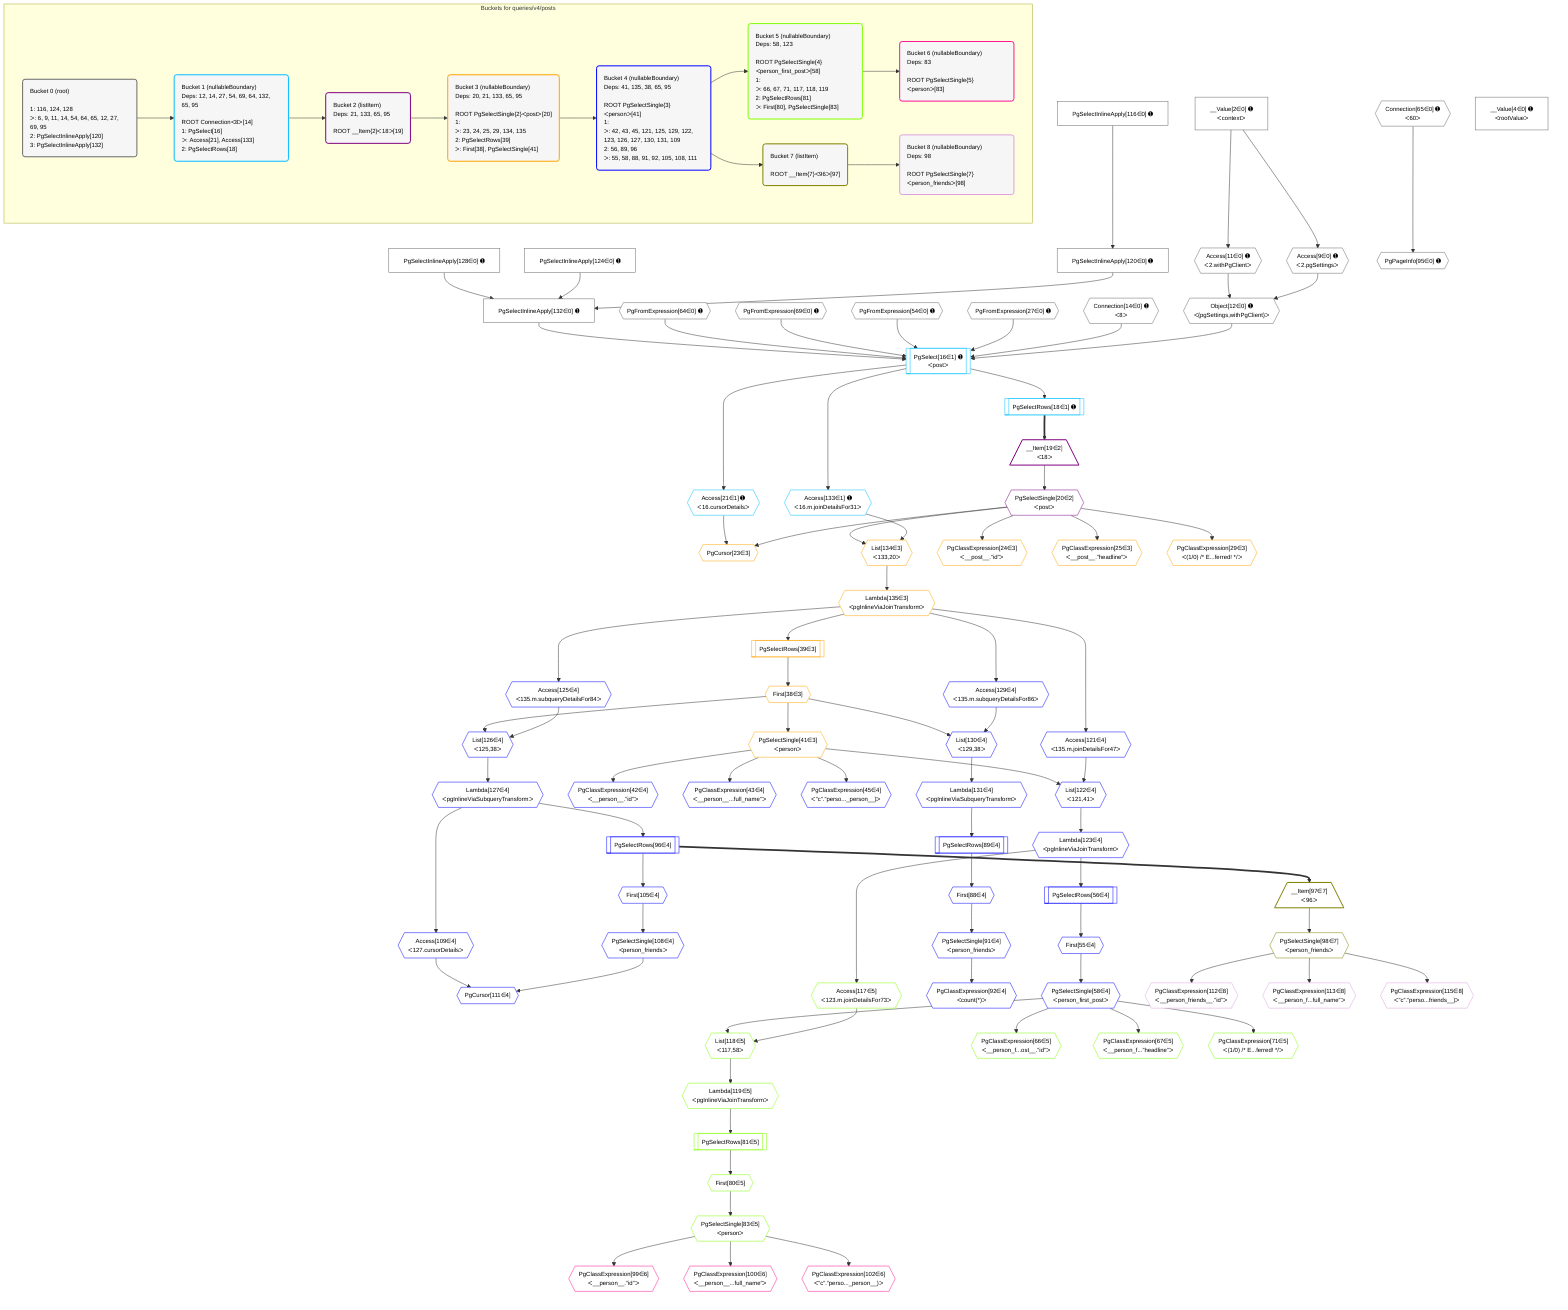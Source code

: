 %%{init: {'themeVariables': { 'fontSize': '12px'}}}%%
graph TD
    classDef path fill:#eee,stroke:#000,color:#000
    classDef plan fill:#fff,stroke-width:1px,color:#000
    classDef itemplan fill:#fff,stroke-width:2px,color:#000
    classDef unbatchedplan fill:#dff,stroke-width:1px,color:#000
    classDef sideeffectplan fill:#fcc,stroke-width:2px,color:#000
    classDef bucket fill:#f6f6f6,color:#000,stroke-width:2px,text-align:left

    subgraph "Buckets for queries/v4/posts"
    Bucket0("Bucket 0 (root)<br /><br />1: 116, 124, 128<br />ᐳ: 6, 9, 11, 14, 54, 64, 65, 12, 27, 69, 95<br />2: PgSelectInlineApply[120]<br />3: PgSelectInlineApply[132]"):::bucket
    Bucket1("Bucket 1 (nullableBoundary)<br />Deps: 12, 14, 27, 54, 69, 64, 132, 65, 95<br /><br />ROOT Connectionᐸ8ᐳ[14]<br />1: PgSelect[16]<br />ᐳ: Access[21], Access[133]<br />2: PgSelectRows[18]"):::bucket
    Bucket2("Bucket 2 (listItem)<br />Deps: 21, 133, 65, 95<br /><br />ROOT __Item{2}ᐸ18ᐳ[19]"):::bucket
    Bucket3("Bucket 3 (nullableBoundary)<br />Deps: 20, 21, 133, 65, 95<br /><br />ROOT PgSelectSingle{2}ᐸpostᐳ[20]<br />1: <br />ᐳ: 23, 24, 25, 29, 134, 135<br />2: PgSelectRows[39]<br />ᐳ: First[38], PgSelectSingle[41]"):::bucket
    Bucket4("Bucket 4 (nullableBoundary)<br />Deps: 41, 135, 38, 65, 95<br /><br />ROOT PgSelectSingle{3}ᐸpersonᐳ[41]<br />1: <br />ᐳ: 42, 43, 45, 121, 125, 129, 122, 123, 126, 127, 130, 131, 109<br />2: 56, 89, 96<br />ᐳ: 55, 58, 88, 91, 92, 105, 108, 111"):::bucket
    Bucket5("Bucket 5 (nullableBoundary)<br />Deps: 58, 123<br /><br />ROOT PgSelectSingle{4}ᐸperson_first_postᐳ[58]<br />1: <br />ᐳ: 66, 67, 71, 117, 118, 119<br />2: PgSelectRows[81]<br />ᐳ: First[80], PgSelectSingle[83]"):::bucket
    Bucket6("Bucket 6 (nullableBoundary)<br />Deps: 83<br /><br />ROOT PgSelectSingle{5}ᐸpersonᐳ[83]"):::bucket
    Bucket7("Bucket 7 (listItem)<br /><br />ROOT __Item{7}ᐸ96ᐳ[97]"):::bucket
    Bucket8("Bucket 8 (nullableBoundary)<br />Deps: 98<br /><br />ROOT PgSelectSingle{7}ᐸperson_friendsᐳ[98]"):::bucket
    end
    Bucket0 --> Bucket1
    Bucket1 --> Bucket2
    Bucket2 --> Bucket3
    Bucket3 --> Bucket4
    Bucket4 --> Bucket5 & Bucket7
    Bucket5 --> Bucket6
    Bucket7 --> Bucket8

    %% plan dependencies
    PgSelectInlineApply132["PgSelectInlineApply[132∈0] ➊"]:::plan
    PgSelectInlineApply120["PgSelectInlineApply[120∈0] ➊"]:::plan
    PgSelectInlineApply124["PgSelectInlineApply[124∈0] ➊"]:::plan
    PgSelectInlineApply128["PgSelectInlineApply[128∈0] ➊"]:::plan
    PgSelectInlineApply120 & PgSelectInlineApply124 & PgSelectInlineApply128 --> PgSelectInlineApply132
    Object12{{"Object[12∈0] ➊<br />ᐸ{pgSettings,withPgClient}ᐳ"}}:::plan
    Access9{{"Access[9∈0] ➊<br />ᐸ2.pgSettingsᐳ"}}:::plan
    Access11{{"Access[11∈0] ➊<br />ᐸ2.withPgClientᐳ"}}:::plan
    Access9 & Access11 --> Object12
    __Value2["__Value[2∈0] ➊<br />ᐸcontextᐳ"]:::plan
    __Value2 --> Access9
    __Value2 --> Access11
    PgFromExpression27{{"PgFromExpression[27∈0] ➊"}}:::plan
    PgFromExpression69{{"PgFromExpression[69∈0] ➊"}}:::plan
    PgPageInfo95{{"PgPageInfo[95∈0] ➊"}}:::plan
    Connection65{{"Connection[65∈0] ➊<br />ᐸ60ᐳ"}}:::plan
    Connection65 --> PgPageInfo95
    PgSelectInlineApply116["PgSelectInlineApply[116∈0] ➊"]:::plan
    PgSelectInlineApply116 --> PgSelectInlineApply120
    __Value4["__Value[4∈0] ➊<br />ᐸrootValueᐳ"]:::plan
    Connection14{{"Connection[14∈0] ➊<br />ᐸ8ᐳ"}}:::plan
    PgFromExpression54{{"PgFromExpression[54∈0] ➊"}}:::plan
    PgFromExpression64{{"PgFromExpression[64∈0] ➊"}}:::plan
    PgSelect16[["PgSelect[16∈1] ➊<br />ᐸpostᐳ"]]:::plan
    Object12 & Connection14 & PgFromExpression27 & PgFromExpression54 & PgFromExpression69 & PgFromExpression64 & PgSelectInlineApply132 --> PgSelect16
    PgSelectRows18[["PgSelectRows[18∈1] ➊"]]:::plan
    PgSelect16 --> PgSelectRows18
    Access21{{"Access[21∈1] ➊<br />ᐸ16.cursorDetailsᐳ"}}:::plan
    PgSelect16 --> Access21
    Access133{{"Access[133∈1] ➊<br />ᐸ16.m.joinDetailsFor31ᐳ"}}:::plan
    PgSelect16 --> Access133
    __Item19[/"__Item[19∈2]<br />ᐸ18ᐳ"\]:::itemplan
    PgSelectRows18 ==> __Item19
    PgSelectSingle20{{"PgSelectSingle[20∈2]<br />ᐸpostᐳ"}}:::plan
    __Item19 --> PgSelectSingle20
    PgCursor23{{"PgCursor[23∈3]"}}:::plan
    PgSelectSingle20 & Access21 --> PgCursor23
    List134{{"List[134∈3]<br />ᐸ133,20ᐳ"}}:::plan
    Access133 & PgSelectSingle20 --> List134
    PgClassExpression24{{"PgClassExpression[24∈3]<br />ᐸ__post__.”id”ᐳ"}}:::plan
    PgSelectSingle20 --> PgClassExpression24
    PgClassExpression25{{"PgClassExpression[25∈3]<br />ᐸ__post__.”headline”ᐳ"}}:::plan
    PgSelectSingle20 --> PgClassExpression25
    PgClassExpression29{{"PgClassExpression[29∈3]<br />ᐸ(1/0) /* E...ferred! */ᐳ"}}:::plan
    PgSelectSingle20 --> PgClassExpression29
    First38{{"First[38∈3]"}}:::plan
    PgSelectRows39[["PgSelectRows[39∈3]"]]:::plan
    PgSelectRows39 --> First38
    Lambda135{{"Lambda[135∈3]<br />ᐸpgInlineViaJoinTransformᐳ"}}:::plan
    Lambda135 --> PgSelectRows39
    PgSelectSingle41{{"PgSelectSingle[41∈3]<br />ᐸpersonᐳ"}}:::plan
    First38 --> PgSelectSingle41
    List134 --> Lambda135
    PgCursor111{{"PgCursor[111∈4]"}}:::plan
    PgSelectSingle108{{"PgSelectSingle[108∈4]<br />ᐸperson_friendsᐳ"}}:::plan
    Access109{{"Access[109∈4]<br />ᐸ127.cursorDetailsᐳ"}}:::plan
    PgSelectSingle108 & Access109 --> PgCursor111
    List122{{"List[122∈4]<br />ᐸ121,41ᐳ"}}:::plan
    Access121{{"Access[121∈4]<br />ᐸ135.m.joinDetailsFor47ᐳ"}}:::plan
    Access121 & PgSelectSingle41 --> List122
    List126{{"List[126∈4]<br />ᐸ125,38ᐳ"}}:::plan
    Access125{{"Access[125∈4]<br />ᐸ135.m.subqueryDetailsFor84ᐳ"}}:::plan
    Access125 & First38 --> List126
    List130{{"List[130∈4]<br />ᐸ129,38ᐳ"}}:::plan
    Access129{{"Access[129∈4]<br />ᐸ135.m.subqueryDetailsFor86ᐳ"}}:::plan
    Access129 & First38 --> List130
    PgClassExpression42{{"PgClassExpression[42∈4]<br />ᐸ__person__.”id”ᐳ"}}:::plan
    PgSelectSingle41 --> PgClassExpression42
    PgClassExpression43{{"PgClassExpression[43∈4]<br />ᐸ__person__...full_name”ᐳ"}}:::plan
    PgSelectSingle41 --> PgClassExpression43
    PgClassExpression45{{"PgClassExpression[45∈4]<br />ᐸ”c”.”perso..._person__)ᐳ"}}:::plan
    PgSelectSingle41 --> PgClassExpression45
    First55{{"First[55∈4]"}}:::plan
    PgSelectRows56[["PgSelectRows[56∈4]"]]:::plan
    PgSelectRows56 --> First55
    Lambda123{{"Lambda[123∈4]<br />ᐸpgInlineViaJoinTransformᐳ"}}:::plan
    Lambda123 --> PgSelectRows56
    PgSelectSingle58{{"PgSelectSingle[58∈4]<br />ᐸperson_first_postᐳ"}}:::plan
    First55 --> PgSelectSingle58
    First88{{"First[88∈4]"}}:::plan
    PgSelectRows89[["PgSelectRows[89∈4]"]]:::plan
    PgSelectRows89 --> First88
    Lambda131{{"Lambda[131∈4]<br />ᐸpgInlineViaSubqueryTransformᐳ"}}:::plan
    Lambda131 --> PgSelectRows89
    PgSelectSingle91{{"PgSelectSingle[91∈4]<br />ᐸperson_friendsᐳ"}}:::plan
    First88 --> PgSelectSingle91
    PgClassExpression92{{"PgClassExpression[92∈4]<br />ᐸcount(*)ᐳ"}}:::plan
    PgSelectSingle91 --> PgClassExpression92
    PgSelectRows96[["PgSelectRows[96∈4]"]]:::plan
    Lambda127{{"Lambda[127∈4]<br />ᐸpgInlineViaSubqueryTransformᐳ"}}:::plan
    Lambda127 --> PgSelectRows96
    First105{{"First[105∈4]"}}:::plan
    PgSelectRows96 --> First105
    First105 --> PgSelectSingle108
    Lambda127 --> Access109
    Lambda135 --> Access121
    List122 --> Lambda123
    Lambda135 --> Access125
    List126 --> Lambda127
    Lambda135 --> Access129
    List130 --> Lambda131
    List118{{"List[118∈5]<br />ᐸ117,58ᐳ"}}:::plan
    Access117{{"Access[117∈5]<br />ᐸ123.m.joinDetailsFor73ᐳ"}}:::plan
    Access117 & PgSelectSingle58 --> List118
    PgClassExpression66{{"PgClassExpression[66∈5]<br />ᐸ__person_f...ost__.”id”ᐳ"}}:::plan
    PgSelectSingle58 --> PgClassExpression66
    PgClassExpression67{{"PgClassExpression[67∈5]<br />ᐸ__person_f...”headline”ᐳ"}}:::plan
    PgSelectSingle58 --> PgClassExpression67
    PgClassExpression71{{"PgClassExpression[71∈5]<br />ᐸ(1/0) /* E...ferred! */ᐳ"}}:::plan
    PgSelectSingle58 --> PgClassExpression71
    First80{{"First[80∈5]"}}:::plan
    PgSelectRows81[["PgSelectRows[81∈5]"]]:::plan
    PgSelectRows81 --> First80
    Lambda119{{"Lambda[119∈5]<br />ᐸpgInlineViaJoinTransformᐳ"}}:::plan
    Lambda119 --> PgSelectRows81
    PgSelectSingle83{{"PgSelectSingle[83∈5]<br />ᐸpersonᐳ"}}:::plan
    First80 --> PgSelectSingle83
    Lambda123 --> Access117
    List118 --> Lambda119
    PgClassExpression99{{"PgClassExpression[99∈6]<br />ᐸ__person__.”id”ᐳ"}}:::plan
    PgSelectSingle83 --> PgClassExpression99
    PgClassExpression100{{"PgClassExpression[100∈6]<br />ᐸ__person__...full_name”ᐳ"}}:::plan
    PgSelectSingle83 --> PgClassExpression100
    PgClassExpression102{{"PgClassExpression[102∈6]<br />ᐸ”c”.”perso..._person__)ᐳ"}}:::plan
    PgSelectSingle83 --> PgClassExpression102
    __Item97[/"__Item[97∈7]<br />ᐸ96ᐳ"\]:::itemplan
    PgSelectRows96 ==> __Item97
    PgSelectSingle98{{"PgSelectSingle[98∈7]<br />ᐸperson_friendsᐳ"}}:::plan
    __Item97 --> PgSelectSingle98
    PgClassExpression112{{"PgClassExpression[112∈8]<br />ᐸ__person_friends__.”id”ᐳ"}}:::plan
    PgSelectSingle98 --> PgClassExpression112
    PgClassExpression113{{"PgClassExpression[113∈8]<br />ᐸ__person_f...full_name”ᐳ"}}:::plan
    PgSelectSingle98 --> PgClassExpression113
    PgClassExpression115{{"PgClassExpression[115∈8]<br />ᐸ”c”.”perso...friends__)ᐳ"}}:::plan
    PgSelectSingle98 --> PgClassExpression115

    %% define steps
    classDef bucket0 stroke:#696969
    class Bucket0,__Value2,__Value4,Access9,Access11,Object12,Connection14,PgFromExpression27,PgFromExpression54,PgFromExpression64,Connection65,PgFromExpression69,PgPageInfo95,PgSelectInlineApply116,PgSelectInlineApply120,PgSelectInlineApply124,PgSelectInlineApply128,PgSelectInlineApply132 bucket0
    classDef bucket1 stroke:#00bfff
    class Bucket1,PgSelect16,PgSelectRows18,Access21,Access133 bucket1
    classDef bucket2 stroke:#7f007f
    class Bucket2,__Item19,PgSelectSingle20 bucket2
    classDef bucket3 stroke:#ffa500
    class Bucket3,PgCursor23,PgClassExpression24,PgClassExpression25,PgClassExpression29,First38,PgSelectRows39,PgSelectSingle41,List134,Lambda135 bucket3
    classDef bucket4 stroke:#0000ff
    class Bucket4,PgClassExpression42,PgClassExpression43,PgClassExpression45,First55,PgSelectRows56,PgSelectSingle58,First88,PgSelectRows89,PgSelectSingle91,PgClassExpression92,PgSelectRows96,First105,PgSelectSingle108,Access109,PgCursor111,Access121,List122,Lambda123,Access125,List126,Lambda127,Access129,List130,Lambda131 bucket4
    classDef bucket5 stroke:#7fff00
    class Bucket5,PgClassExpression66,PgClassExpression67,PgClassExpression71,First80,PgSelectRows81,PgSelectSingle83,Access117,List118,Lambda119 bucket5
    classDef bucket6 stroke:#ff1493
    class Bucket6,PgClassExpression99,PgClassExpression100,PgClassExpression102 bucket6
    classDef bucket7 stroke:#808000
    class Bucket7,__Item97,PgSelectSingle98 bucket7
    classDef bucket8 stroke:#dda0dd
    class Bucket8,PgClassExpression112,PgClassExpression113,PgClassExpression115 bucket8